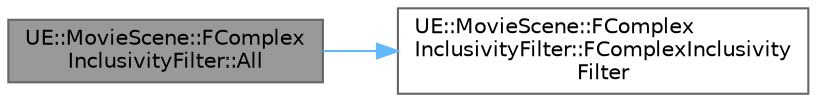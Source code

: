 digraph "UE::MovieScene::FComplexInclusivityFilter::All"
{
 // INTERACTIVE_SVG=YES
 // LATEX_PDF_SIZE
  bgcolor="transparent";
  edge [fontname=Helvetica,fontsize=10,labelfontname=Helvetica,labelfontsize=10];
  node [fontname=Helvetica,fontsize=10,shape=box,height=0.2,width=0.4];
  rankdir="LR";
  Node1 [id="Node000001",label="UE::MovieScene::FComplex\lInclusivityFilter::All",height=0.2,width=0.4,color="gray40", fillcolor="grey60", style="filled", fontcolor="black",tooltip=" "];
  Node1 -> Node2 [id="edge1_Node000001_Node000002",color="steelblue1",style="solid",tooltip=" "];
  Node2 [id="Node000002",label="UE::MovieScene::FComplex\lInclusivityFilter::FComplexInclusivity\lFilter",height=0.2,width=0.4,color="grey40", fillcolor="white", style="filled",URL="$df/d0e/structUE_1_1MovieScene_1_1FComplexInclusivityFilter.html#a3f60d581c12f5dc7414e8133237f4fd6",tooltip=" "];
}
